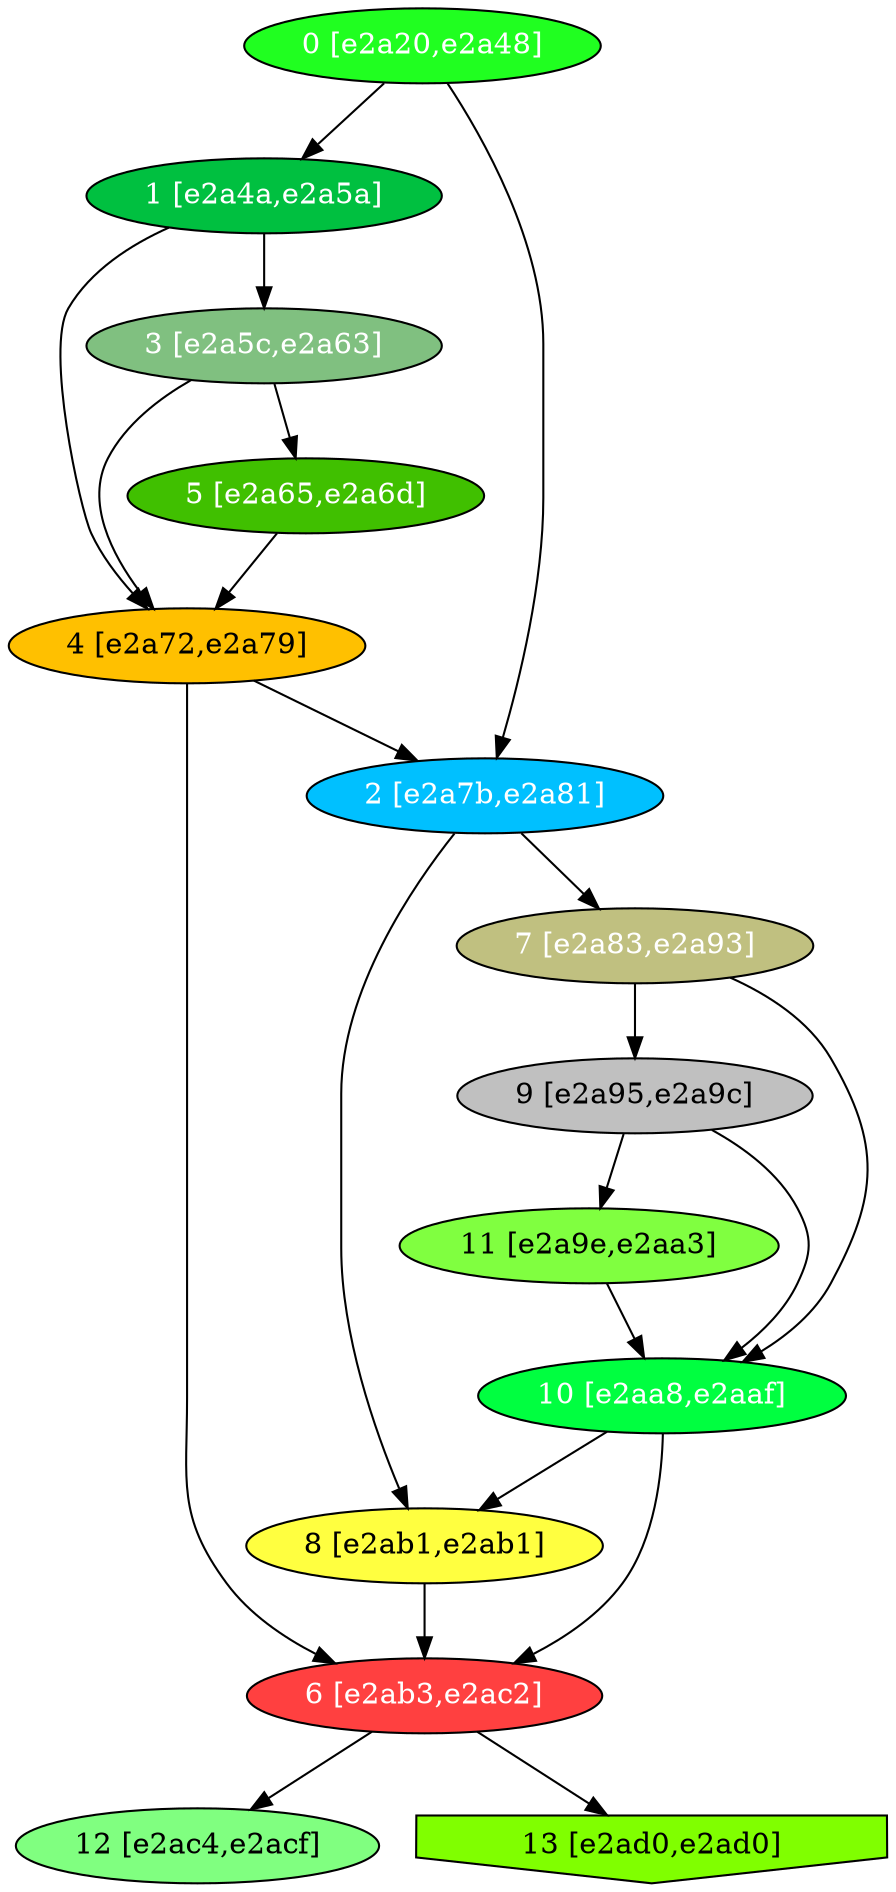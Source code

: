 diGraph libnss3{
	libnss3_0  [style=filled fillcolor="#20FF20" fontcolor="#ffffff" shape=oval label="0 [e2a20,e2a48]"]
	libnss3_1  [style=filled fillcolor="#00C040" fontcolor="#ffffff" shape=oval label="1 [e2a4a,e2a5a]"]
	libnss3_2  [style=filled fillcolor="#00C0FF" fontcolor="#ffffff" shape=oval label="2 [e2a7b,e2a81]"]
	libnss3_3  [style=filled fillcolor="#80C080" fontcolor="#ffffff" shape=oval label="3 [e2a5c,e2a63]"]
	libnss3_4  [style=filled fillcolor="#FFC000" fontcolor="#000000" shape=oval label="4 [e2a72,e2a79]"]
	libnss3_5  [style=filled fillcolor="#40C000" fontcolor="#ffffff" shape=oval label="5 [e2a65,e2a6d]"]
	libnss3_6  [style=filled fillcolor="#FF4040" fontcolor="#ffffff" shape=oval label="6 [e2ab3,e2ac2]"]
	libnss3_7  [style=filled fillcolor="#C0C080" fontcolor="#ffffff" shape=oval label="7 [e2a83,e2a93]"]
	libnss3_8  [style=filled fillcolor="#FFFF40" fontcolor="#000000" shape=oval label="8 [e2ab1,e2ab1]"]
	libnss3_9  [style=filled fillcolor="#C0C0C0" fontcolor="#000000" shape=oval label="9 [e2a95,e2a9c]"]
	libnss3_a  [style=filled fillcolor="#00FF40" fontcolor="#ffffff" shape=oval label="10 [e2aa8,e2aaf]"]
	libnss3_b  [style=filled fillcolor="#80FF40" fontcolor="#000000" shape=oval label="11 [e2a9e,e2aa3]"]
	libnss3_c  [style=filled fillcolor="#80FF80" fontcolor="#000000" shape=oval label="12 [e2ac4,e2acf]"]
	libnss3_d  [style=filled fillcolor="#80FF00" fontcolor="#000000" shape=invhouse label="13 [e2ad0,e2ad0]"]

	libnss3_0 -> libnss3_1
	libnss3_0 -> libnss3_2
	libnss3_1 -> libnss3_3
	libnss3_1 -> libnss3_4
	libnss3_2 -> libnss3_7
	libnss3_2 -> libnss3_8
	libnss3_3 -> libnss3_4
	libnss3_3 -> libnss3_5
	libnss3_4 -> libnss3_2
	libnss3_4 -> libnss3_6
	libnss3_5 -> libnss3_4
	libnss3_6 -> libnss3_c
	libnss3_6 -> libnss3_d
	libnss3_7 -> libnss3_9
	libnss3_7 -> libnss3_a
	libnss3_8 -> libnss3_6
	libnss3_9 -> libnss3_a
	libnss3_9 -> libnss3_b
	libnss3_a -> libnss3_6
	libnss3_a -> libnss3_8
	libnss3_b -> libnss3_a
}